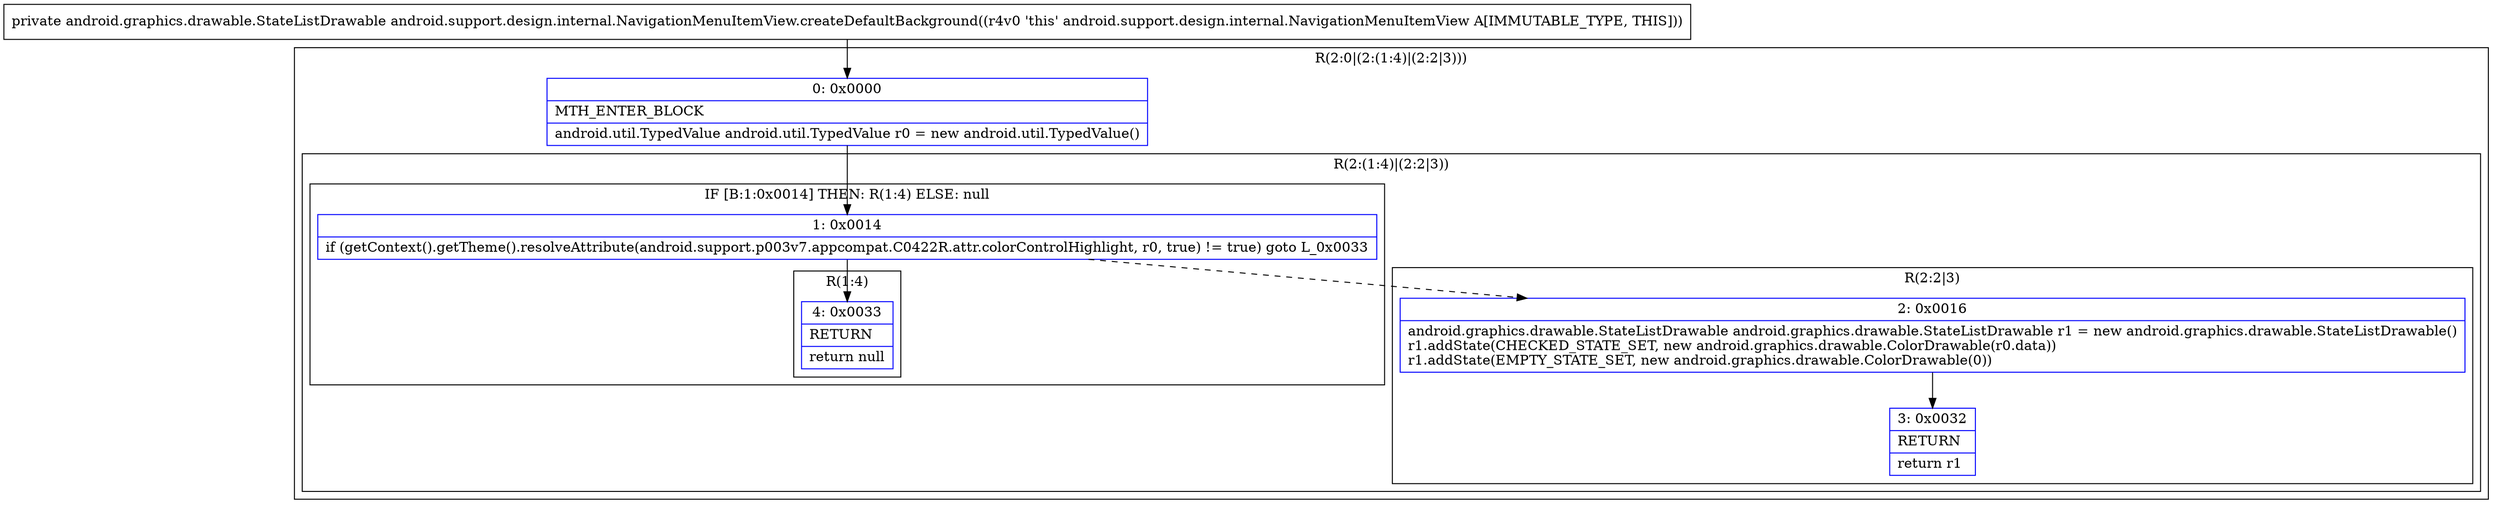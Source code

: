 digraph "CFG forandroid.support.design.internal.NavigationMenuItemView.createDefaultBackground()Landroid\/graphics\/drawable\/StateListDrawable;" {
subgraph cluster_Region_1122510007 {
label = "R(2:0|(2:(1:4)|(2:2|3)))";
node [shape=record,color=blue];
Node_0 [shape=record,label="{0\:\ 0x0000|MTH_ENTER_BLOCK\l|android.util.TypedValue android.util.TypedValue r0 = new android.util.TypedValue()\l}"];
subgraph cluster_Region_308551040 {
label = "R(2:(1:4)|(2:2|3))";
node [shape=record,color=blue];
subgraph cluster_IfRegion_1330375463 {
label = "IF [B:1:0x0014] THEN: R(1:4) ELSE: null";
node [shape=record,color=blue];
Node_1 [shape=record,label="{1\:\ 0x0014|if (getContext().getTheme().resolveAttribute(android.support.p003v7.appcompat.C0422R.attr.colorControlHighlight, r0, true) != true) goto L_0x0033\l}"];
subgraph cluster_Region_377870426 {
label = "R(1:4)";
node [shape=record,color=blue];
Node_4 [shape=record,label="{4\:\ 0x0033|RETURN\l|return null\l}"];
}
}
subgraph cluster_Region_1281830756 {
label = "R(2:2|3)";
node [shape=record,color=blue];
Node_2 [shape=record,label="{2\:\ 0x0016|android.graphics.drawable.StateListDrawable android.graphics.drawable.StateListDrawable r1 = new android.graphics.drawable.StateListDrawable()\lr1.addState(CHECKED_STATE_SET, new android.graphics.drawable.ColorDrawable(r0.data))\lr1.addState(EMPTY_STATE_SET, new android.graphics.drawable.ColorDrawable(0))\l}"];
Node_3 [shape=record,label="{3\:\ 0x0032|RETURN\l|return r1\l}"];
}
}
}
MethodNode[shape=record,label="{private android.graphics.drawable.StateListDrawable android.support.design.internal.NavigationMenuItemView.createDefaultBackground((r4v0 'this' android.support.design.internal.NavigationMenuItemView A[IMMUTABLE_TYPE, THIS])) }"];
MethodNode -> Node_0;
Node_0 -> Node_1;
Node_1 -> Node_2[style=dashed];
Node_1 -> Node_4;
Node_2 -> Node_3;
}

